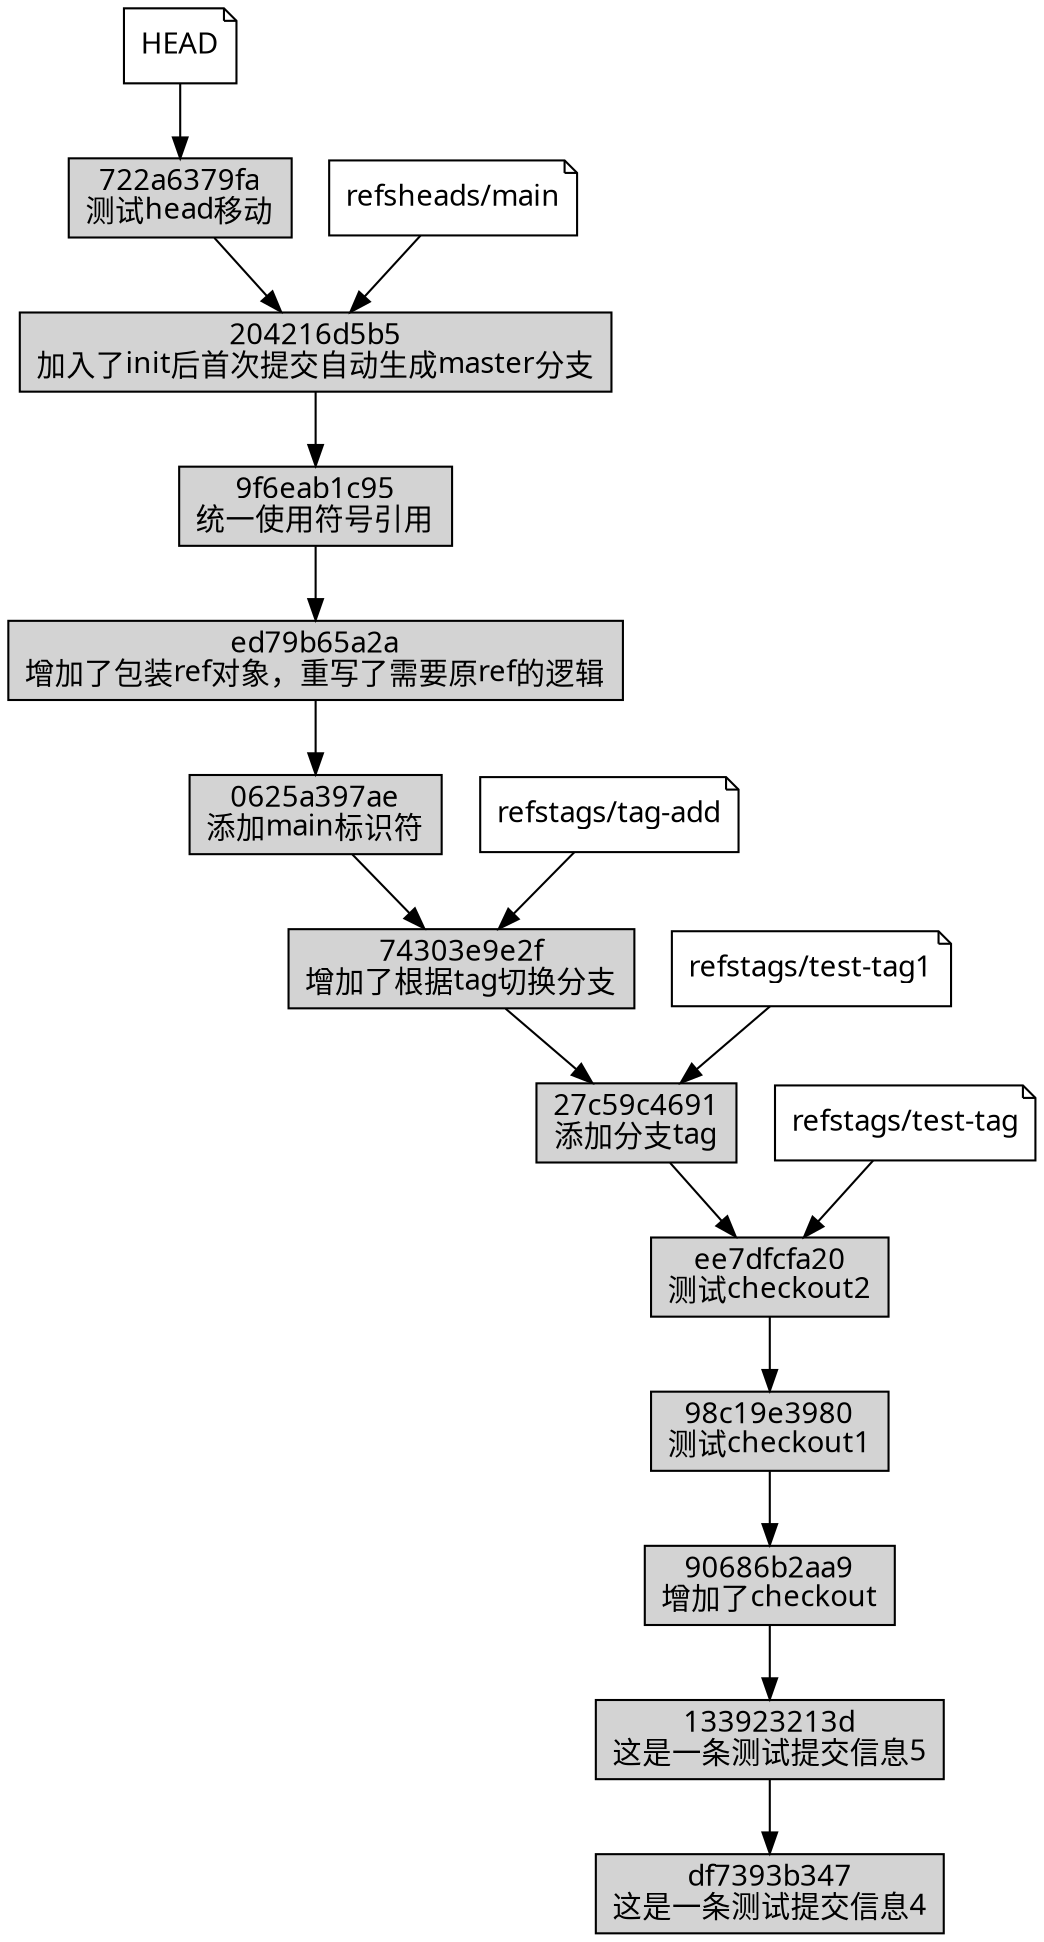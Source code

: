 digraph commits {
    graph [fontname="Microsoft YaHei"];
    node [fontname="Microsoft YaHei"];
    edge [fontname="Microsoft YaHei"];
"HEAD" [shape=note]
"HEAD" -> "722a6379fa9a878d13361c9f6940bbd71c73e8e3"
"refs\heads/main" [shape=note]
"refs\heads/main" -> "204216d5b54da24a706520c9e1f16d5590360a94"
"refs\tags/tag-add" [shape=note]
"refs\tags/tag-add" -> "74303e9e2f50ee066a7eae99e1e4a0fbecca150a"
"refs\tags/test-tag" [shape=note]
"refs\tags/test-tag" -> "ee7dfcfa2006967df7b4d5b1092cb46d33919e38"
"refs\tags/test-tag1" [shape=note]
"refs\tags/test-tag1" -> "27c59c4691cce27beedad6747191a58f078ec5e6"
"204216d5b54da24a706520c9e1f16d5590360a94" [shape=box style=filled label="204216d5b5
加入了init后首次提交自动生成master分支"]
"204216d5b54da24a706520c9e1f16d5590360a94" -> "9f6eab1c952b2c271ef907528e1022d09c3804c7"
"9f6eab1c952b2c271ef907528e1022d09c3804c7" [shape=box style=filled label="9f6eab1c95
统一使用符号引用"]
"9f6eab1c952b2c271ef907528e1022d09c3804c7" -> "ed79b65a2a7f735639fffa090b74803dd0ff0155"
"ed79b65a2a7f735639fffa090b74803dd0ff0155" [shape=box style=filled label="ed79b65a2a
增加了包装ref对象，重写了需要原ref的逻辑"]
"ed79b65a2a7f735639fffa090b74803dd0ff0155" -> "0625a397aeefc117401a402b3848126f5710cd24"
"0625a397aeefc117401a402b3848126f5710cd24" [shape=box style=filled label="0625a397ae
添加main标识符"]
"0625a397aeefc117401a402b3848126f5710cd24" -> "74303e9e2f50ee066a7eae99e1e4a0fbecca150a"
"74303e9e2f50ee066a7eae99e1e4a0fbecca150a" [shape=box style=filled label="74303e9e2f
增加了根据tag切换分支"]
"74303e9e2f50ee066a7eae99e1e4a0fbecca150a" -> "27c59c4691cce27beedad6747191a58f078ec5e6"
"27c59c4691cce27beedad6747191a58f078ec5e6" [shape=box style=filled label="27c59c4691
添加分支tag"]
"27c59c4691cce27beedad6747191a58f078ec5e6" -> "ee7dfcfa2006967df7b4d5b1092cb46d33919e38"
"ee7dfcfa2006967df7b4d5b1092cb46d33919e38" [shape=box style=filled label="ee7dfcfa20
测试checkout2"]
"ee7dfcfa2006967df7b4d5b1092cb46d33919e38" -> "98c19e3980ec0b493b19f1af87f028c25fd93b3a"
"98c19e3980ec0b493b19f1af87f028c25fd93b3a" [shape=box style=filled label="98c19e3980
测试checkout1"]
"98c19e3980ec0b493b19f1af87f028c25fd93b3a" -> "90686b2aa9b6d5c972ab09086dcf1bc644370ccd"
"90686b2aa9b6d5c972ab09086dcf1bc644370ccd" [shape=box style=filled label="90686b2aa9
增加了checkout"]
"90686b2aa9b6d5c972ab09086dcf1bc644370ccd" -> "133923213dbc50e0476aceadfc15823d6cc1a431"
"133923213dbc50e0476aceadfc15823d6cc1a431" [shape=box style=filled label="133923213d
这是一条测试提交信息5"]
"133923213dbc50e0476aceadfc15823d6cc1a431" -> "df7393b3474aa723efaaf39c94f7304057dbeca6"
"df7393b3474aa723efaaf39c94f7304057dbeca6" [shape=box style=filled label="df7393b347
这是一条测试提交信息4"]
"722a6379fa9a878d13361c9f6940bbd71c73e8e3" [shape=box style=filled label="722a6379fa
测试head移动"]
"722a6379fa9a878d13361c9f6940bbd71c73e8e3" -> "204216d5b54da24a706520c9e1f16d5590360a94"
}